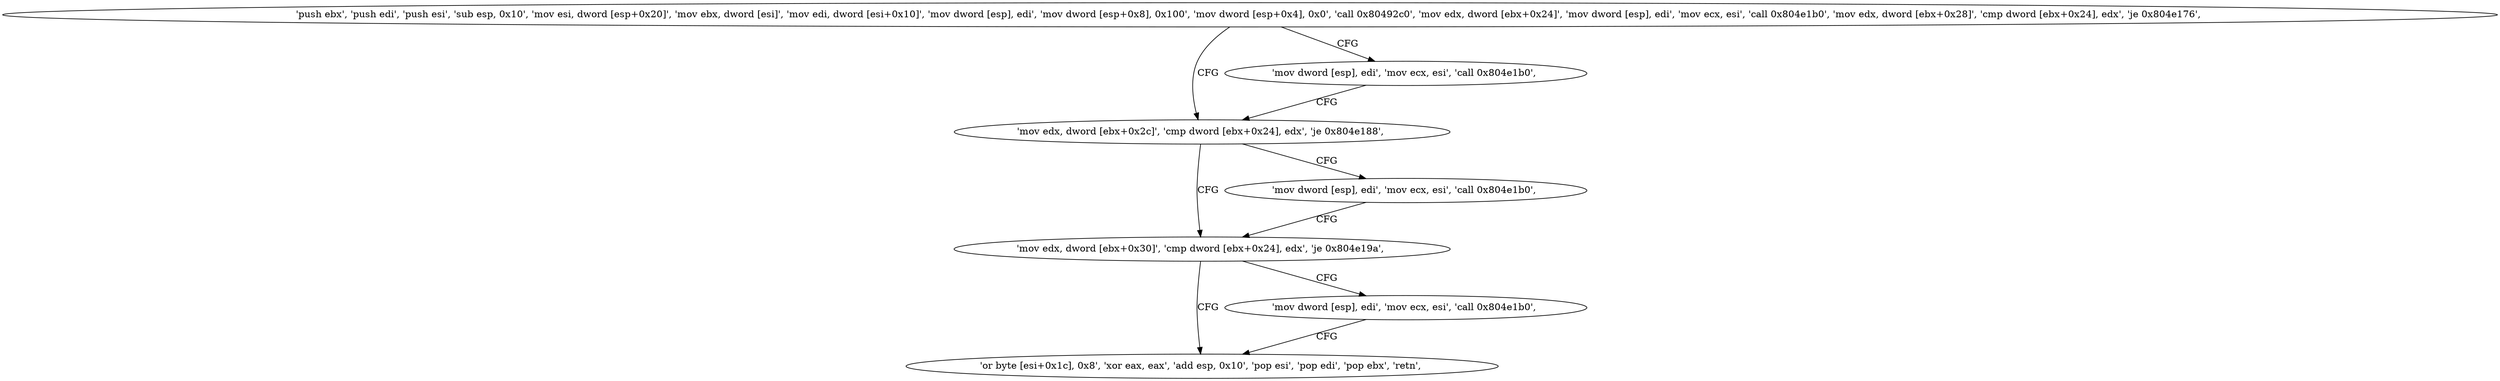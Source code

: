 digraph "func" {
"134537520" [label = "'push ebx', 'push edi', 'push esi', 'sub esp, 0x10', 'mov esi, dword [esp+0x20]', 'mov ebx, dword [esi]', 'mov edi, dword [esi+0x10]', 'mov dword [esp], edi', 'mov dword [esp+0x8], 0x100', 'mov dword [esp+0x4], 0x0', 'call 0x80492c0', 'mov edx, dword [ebx+0x24]', 'mov dword [esp], edi', 'mov ecx, esi', 'call 0x804e1b0', 'mov edx, dword [ebx+0x28]', 'cmp dword [ebx+0x24], edx', 'je 0x804e176', " ]
"134537590" [label = "'mov edx, dword [ebx+0x2c]', 'cmp dword [ebx+0x24], edx', 'je 0x804e188', " ]
"134537580" [label = "'mov dword [esp], edi', 'mov ecx, esi', 'call 0x804e1b0', " ]
"134537608" [label = "'mov edx, dword [ebx+0x30]', 'cmp dword [ebx+0x24], edx', 'je 0x804e19a', " ]
"134537598" [label = "'mov dword [esp], edi', 'mov ecx, esi', 'call 0x804e1b0', " ]
"134537626" [label = "'or byte [esi+0x1c], 0x8', 'xor eax, eax', 'add esp, 0x10', 'pop esi', 'pop edi', 'pop ebx', 'retn', " ]
"134537616" [label = "'mov dword [esp], edi', 'mov ecx, esi', 'call 0x804e1b0', " ]
"134537520" -> "134537590" [ label = "CFG" ]
"134537520" -> "134537580" [ label = "CFG" ]
"134537590" -> "134537608" [ label = "CFG" ]
"134537590" -> "134537598" [ label = "CFG" ]
"134537580" -> "134537590" [ label = "CFG" ]
"134537608" -> "134537626" [ label = "CFG" ]
"134537608" -> "134537616" [ label = "CFG" ]
"134537598" -> "134537608" [ label = "CFG" ]
"134537616" -> "134537626" [ label = "CFG" ]
}

